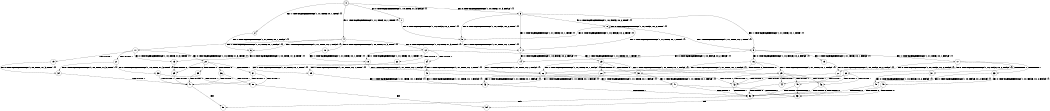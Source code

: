 digraph BCG {
size = "7, 10.5";
center = TRUE;
node [shape = circle];
0 [peripheries = 2];
0 -> 1 [label = "EX !0 !ATOMIC_EXCH_BRANCH (1, +0, TRUE, +1, 3, FALSE) !{}"];
0 -> 2 [label = "EX !1 !ATOMIC_EXCH_BRANCH (1, +1, TRUE, +0, 1, TRUE) !{}"];
0 -> 3 [label = "EX !0 !ATOMIC_EXCH_BRANCH (1, +0, TRUE, +1, 3, FALSE) !{}"];
0 -> 4 [label = "EX !1 !ATOMIC_EXCH_BRANCH (1, +1, TRUE, +0, 1, TRUE) !{}"];
1 -> 5 [label = "EX !0 !ATOMIC_EXCH_BRANCH (1, +0, FALSE, +0, 2, TRUE) !{}"];
2 -> 6 [label = "EX !1 !ATOMIC_EXCH_BRANCH (1, +1, TRUE, +0, 1, FALSE) !{}"];
3 -> 5 [label = "EX !0 !ATOMIC_EXCH_BRANCH (1, +0, FALSE, +0, 2, TRUE) !{}"];
3 -> 7 [label = "EX !1 !ATOMIC_EXCH_BRANCH (1, +1, TRUE, +0, 1, TRUE) !{}"];
3 -> 8 [label = "EX !0 !ATOMIC_EXCH_BRANCH (1, +0, FALSE, +0, 2, TRUE) !{}"];
3 -> 9 [label = "EX !1 !ATOMIC_EXCH_BRANCH (1, +1, TRUE, +0, 1, TRUE) !{}"];
4 -> 6 [label = "EX !1 !ATOMIC_EXCH_BRANCH (1, +1, TRUE, +0, 1, FALSE) !{}"];
4 -> 10 [label = "EX !0 !ATOMIC_EXCH_BRANCH (1, +0, TRUE, +1, 3, TRUE) !{}"];
4 -> 11 [label = "EX !1 !ATOMIC_EXCH_BRANCH (1, +1, TRUE, +0, 1, FALSE) !{}"];
4 -> 12 [label = "EX !0 !ATOMIC_EXCH_BRANCH (1, +0, TRUE, +1, 3, TRUE) !{}"];
5 -> 7 [label = "EX !1 !ATOMIC_EXCH_BRANCH (1, +1, TRUE, +0, 1, TRUE) !{}"];
6 -> 13 [label = "EX !0 !ATOMIC_EXCH_BRANCH (1, +0, TRUE, +1, 3, TRUE) !{}"];
7 -> 14 [label = "EX !0 !ATOMIC_EXCH_BRANCH (1, +0, FALSE, +0, 2, FALSE) !{}"];
8 -> 5 [label = "EX !0 !ATOMIC_EXCH_BRANCH (1, +0, FALSE, +0, 2, TRUE) !{}"];
8 -> 7 [label = "EX !1 !ATOMIC_EXCH_BRANCH (1, +1, TRUE, +0, 1, TRUE) !{}"];
8 -> 8 [label = "EX !0 !ATOMIC_EXCH_BRANCH (1, +0, FALSE, +0, 2, TRUE) !{}"];
8 -> 9 [label = "EX !1 !ATOMIC_EXCH_BRANCH (1, +1, TRUE, +0, 1, TRUE) !{}"];
9 -> 14 [label = "EX !0 !ATOMIC_EXCH_BRANCH (1, +0, FALSE, +0, 2, FALSE) !{}"];
9 -> 15 [label = "EX !1 !ATOMIC_EXCH_BRANCH (1, +1, TRUE, +0, 1, FALSE) !{}"];
9 -> 16 [label = "EX !0 !ATOMIC_EXCH_BRANCH (1, +0, FALSE, +0, 2, FALSE) !{}"];
9 -> 17 [label = "EX !1 !ATOMIC_EXCH_BRANCH (1, +1, TRUE, +0, 1, FALSE) !{}"];
10 -> 18 [label = "EX !1 !ATOMIC_EXCH_BRANCH (1, +1, TRUE, +0, 1, TRUE) !{}"];
11 -> 13 [label = "EX !0 !ATOMIC_EXCH_BRANCH (1, +0, TRUE, +1, 3, TRUE) !{}"];
11 -> 19 [label = "TERMINATE !1"];
11 -> 20 [label = "EX !0 !ATOMIC_EXCH_BRANCH (1, +0, TRUE, +1, 3, TRUE) !{}"];
11 -> 21 [label = "TERMINATE !1"];
12 -> 18 [label = "EX !1 !ATOMIC_EXCH_BRANCH (1, +1, TRUE, +0, 1, TRUE) !{}"];
12 -> 22 [label = "TERMINATE !0"];
12 -> 23 [label = "EX !1 !ATOMIC_EXCH_BRANCH (1, +1, TRUE, +0, 1, TRUE) !{}"];
12 -> 24 [label = "TERMINATE !0"];
13 -> 25 [label = "TERMINATE !0"];
14 -> 26 [label = "EX !1 !ATOMIC_EXCH_BRANCH (1, +1, TRUE, +0, 1, FALSE) !{}"];
15 -> 27 [label = "EX !0 !ATOMIC_EXCH_BRANCH (1, +0, FALSE, +0, 2, FALSE) !{}"];
16 -> 26 [label = "EX !1 !ATOMIC_EXCH_BRANCH (1, +1, TRUE, +0, 1, FALSE) !{}"];
16 -> 28 [label = "TERMINATE !0"];
16 -> 29 [label = "EX !1 !ATOMIC_EXCH_BRANCH (1, +1, TRUE, +0, 1, FALSE) !{}"];
16 -> 30 [label = "TERMINATE !0"];
17 -> 27 [label = "EX !0 !ATOMIC_EXCH_BRANCH (1, +0, FALSE, +0, 2, FALSE) !{}"];
17 -> 31 [label = "TERMINATE !1"];
17 -> 32 [label = "EX !0 !ATOMIC_EXCH_BRANCH (1, +0, FALSE, +0, 2, FALSE) !{}"];
17 -> 33 [label = "TERMINATE !1"];
18 -> 26 [label = "EX !1 !ATOMIC_EXCH_BRANCH (1, +1, TRUE, +0, 1, FALSE) !{}"];
19 -> 34 [label = "EX !0 !ATOMIC_EXCH_BRANCH (1, +0, TRUE, +1, 3, TRUE) !{}"];
20 -> 25 [label = "TERMINATE !0"];
20 -> 35 [label = "TERMINATE !1"];
20 -> 36 [label = "TERMINATE !0"];
20 -> 37 [label = "TERMINATE !1"];
21 -> 34 [label = "EX !0 !ATOMIC_EXCH_BRANCH (1, +0, TRUE, +1, 3, TRUE) !{}"];
21 -> 38 [label = "EX !0 !ATOMIC_EXCH_BRANCH (1, +0, TRUE, +1, 3, TRUE) !{}"];
22 -> 39 [label = "EX !1 !ATOMIC_EXCH_BRANCH (1, +1, TRUE, +0, 1, TRUE) !{}"];
23 -> 26 [label = "EX !1 !ATOMIC_EXCH_BRANCH (1, +1, TRUE, +0, 1, FALSE) !{}"];
23 -> 28 [label = "TERMINATE !0"];
23 -> 29 [label = "EX !1 !ATOMIC_EXCH_BRANCH (1, +1, TRUE, +0, 1, FALSE) !{}"];
23 -> 30 [label = "TERMINATE !0"];
24 -> 39 [label = "EX !1 !ATOMIC_EXCH_BRANCH (1, +1, TRUE, +0, 1, TRUE) !{}"];
24 -> 40 [label = "EX !1 !ATOMIC_EXCH_BRANCH (1, +1, TRUE, +0, 1, TRUE) !{}"];
25 -> 41 [label = "TERMINATE !1"];
26 -> 42 [label = "TERMINATE !0"];
27 -> 42 [label = "TERMINATE !0"];
28 -> 43 [label = "EX !1 !ATOMIC_EXCH_BRANCH (1, +1, TRUE, +0, 1, FALSE) !{}"];
29 -> 42 [label = "TERMINATE !0"];
29 -> 44 [label = "TERMINATE !1"];
29 -> 45 [label = "TERMINATE !0"];
29 -> 46 [label = "TERMINATE !1"];
30 -> 43 [label = "EX !1 !ATOMIC_EXCH_BRANCH (1, +1, TRUE, +0, 1, FALSE) !{}"];
30 -> 47 [label = "EX !1 !ATOMIC_EXCH_BRANCH (1, +1, TRUE, +0, 1, FALSE) !{}"];
31 -> 48 [label = "EX !0 !ATOMIC_EXCH_BRANCH (1, +0, FALSE, +0, 2, FALSE) !{}"];
32 -> 42 [label = "TERMINATE !0"];
32 -> 44 [label = "TERMINATE !1"];
32 -> 45 [label = "TERMINATE !0"];
32 -> 46 [label = "TERMINATE !1"];
33 -> 48 [label = "EX !0 !ATOMIC_EXCH_BRANCH (1, +0, FALSE, +0, 2, FALSE) !{}"];
33 -> 49 [label = "EX !0 !ATOMIC_EXCH_BRANCH (1, +0, FALSE, +0, 2, FALSE) !{}"];
34 -> 41 [label = "TERMINATE !0"];
35 -> 41 [label = "TERMINATE !0"];
36 -> 41 [label = "TERMINATE !1"];
36 -> 50 [label = "TERMINATE !1"];
37 -> 41 [label = "TERMINATE !0"];
37 -> 50 [label = "TERMINATE !0"];
38 -> 41 [label = "TERMINATE !0"];
38 -> 50 [label = "TERMINATE !0"];
39 -> 43 [label = "EX !1 !ATOMIC_EXCH_BRANCH (1, +1, TRUE, +0, 1, FALSE) !{}"];
40 -> 43 [label = "EX !1 !ATOMIC_EXCH_BRANCH (1, +1, TRUE, +0, 1, FALSE) !{}"];
40 -> 47 [label = "EX !1 !ATOMIC_EXCH_BRANCH (1, +1, TRUE, +0, 1, FALSE) !{}"];
41 -> 51 [label = "exit"];
42 -> 52 [label = "TERMINATE !1"];
43 -> 52 [label = "TERMINATE !1"];
44 -> 52 [label = "TERMINATE !0"];
45 -> 52 [label = "TERMINATE !1"];
45 -> 53 [label = "TERMINATE !1"];
46 -> 52 [label = "TERMINATE !0"];
46 -> 53 [label = "TERMINATE !0"];
47 -> 52 [label = "TERMINATE !1"];
47 -> 53 [label = "TERMINATE !1"];
48 -> 52 [label = "TERMINATE !0"];
49 -> 52 [label = "TERMINATE !0"];
49 -> 53 [label = "TERMINATE !0"];
50 -> 54 [label = "exit"];
52 -> 51 [label = "exit"];
53 -> 54 [label = "exit"];
}
